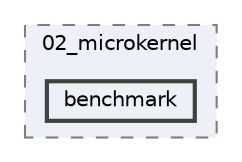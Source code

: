 digraph "/home/runner/work/machine-learning-compilers/machine-learning-compilers/src/submissions/03_neon/02_microkernel/benchmark"
{
 // LATEX_PDF_SIZE
  bgcolor="transparent";
  edge [fontname=Helvetica,fontsize=10,labelfontname=Helvetica,labelfontsize=10];
  node [fontname=Helvetica,fontsize=10,shape=box,height=0.2,width=0.4];
  compound=true
  subgraph clusterdir_e6eb231c0e4101fda6c4d8d8fac3babc {
    graph [ bgcolor="#edf0f7", pencolor="grey50", label="02_microkernel", fontname=Helvetica,fontsize=10 style="filled,dashed", URL="dir_e6eb231c0e4101fda6c4d8d8fac3babc.html",tooltip=""]
  dir_d5427c8d199f1e3962233e4ae426a516 [label="benchmark", fillcolor="#edf0f7", color="grey25", style="filled,bold", URL="dir_d5427c8d199f1e3962233e4ae426a516.html",tooltip=""];
  }
}
